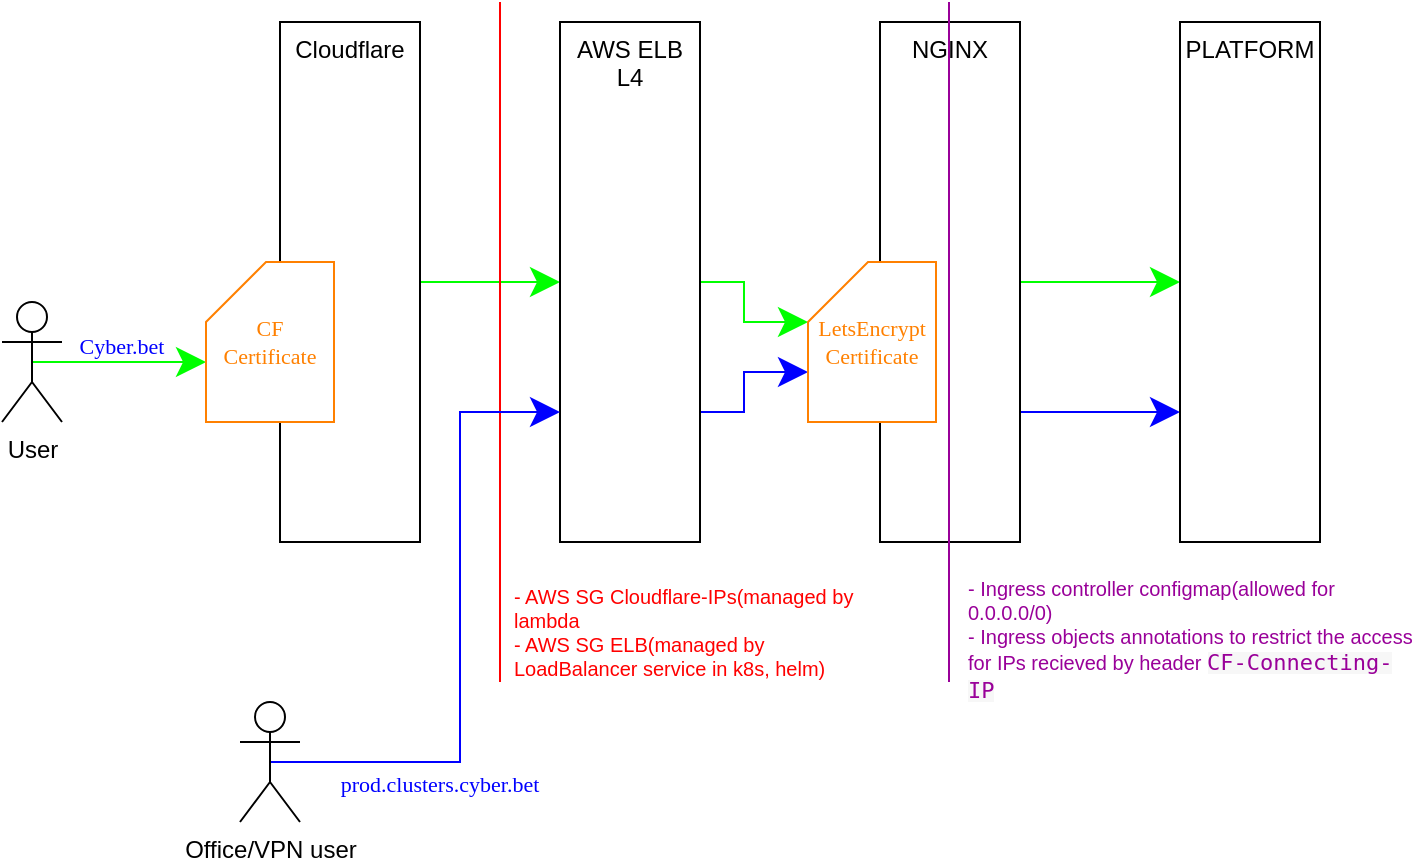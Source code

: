 <mxfile version="15.9.3" type="github">
  <diagram id="E5xBfFjXKruswPAKypPt" name="Page-1">
    <mxGraphModel dx="1033" dy="626" grid="1" gridSize="10" guides="1" tooltips="1" connect="1" arrows="1" fold="1" page="1" pageScale="1" pageWidth="827" pageHeight="1169" math="0" shadow="0">
      <root>
        <mxCell id="0" />
        <mxCell id="1" parent="0" />
        <mxCell id="FDzk7kAJ6XmJwjqYeY87-13" style="edgeStyle=orthogonalEdgeStyle;rounded=0;orthogonalLoop=1;jettySize=auto;html=1;exitX=0.5;exitY=0.5;exitDx=0;exitDy=0;exitPerimeter=0;entryX=0;entryY=0;entryDx=0;entryDy=50;fontFamily=Georgia;fontSize=11;fontColor=#990099;startSize=12;endSize=12;strokeColor=#00FF00;entryPerimeter=0;" edge="1" parent="1" source="FDzk7kAJ6XmJwjqYeY87-1" target="FDzk7kAJ6XmJwjqYeY87-21">
          <mxGeometry relative="1" as="geometry" />
        </mxCell>
        <mxCell id="FDzk7kAJ6XmJwjqYeY87-1" value="User" style="shape=umlActor;verticalLabelPosition=bottom;verticalAlign=top;html=1;outlineConnect=0;" vertex="1" parent="1">
          <mxGeometry x="11" y="160" width="30" height="60" as="geometry" />
        </mxCell>
        <mxCell id="FDzk7kAJ6XmJwjqYeY87-14" style="edgeStyle=orthogonalEdgeStyle;rounded=0;orthogonalLoop=1;jettySize=auto;html=1;exitX=1;exitY=0.5;exitDx=0;exitDy=0;entryX=0;entryY=0.5;entryDx=0;entryDy=0;fontFamily=Georgia;fontSize=11;fontColor=#990099;startSize=12;endSize=12;strokeColor=#00FF00;" edge="1" parent="1" source="FDzk7kAJ6XmJwjqYeY87-4" target="FDzk7kAJ6XmJwjqYeY87-5">
          <mxGeometry relative="1" as="geometry" />
        </mxCell>
        <mxCell id="FDzk7kAJ6XmJwjqYeY87-4" value="Cloudflare" style="rounded=0;whiteSpace=wrap;html=1;verticalAlign=top;" vertex="1" parent="1">
          <mxGeometry x="150" y="20" width="70" height="260" as="geometry" />
        </mxCell>
        <mxCell id="FDzk7kAJ6XmJwjqYeY87-15" style="edgeStyle=orthogonalEdgeStyle;rounded=0;orthogonalLoop=1;jettySize=auto;html=1;exitX=1;exitY=0.5;exitDx=0;exitDy=0;entryX=0;entryY=0;entryDx=0;entryDy=30;fontFamily=Georgia;fontSize=11;fontColor=#990099;startSize=12;endSize=12;strokeColor=#00FF00;entryPerimeter=0;" edge="1" parent="1" source="FDzk7kAJ6XmJwjqYeY87-5" target="FDzk7kAJ6XmJwjqYeY87-22">
          <mxGeometry relative="1" as="geometry" />
        </mxCell>
        <mxCell id="FDzk7kAJ6XmJwjqYeY87-19" style="edgeStyle=orthogonalEdgeStyle;rounded=0;orthogonalLoop=1;jettySize=auto;html=1;exitX=1;exitY=0.75;exitDx=0;exitDy=0;entryX=0;entryY=0.75;entryDx=0;entryDy=0;fontFamily=Georgia;fontSize=11;fontColor=#990099;startSize=12;endSize=12;strokeColor=#0000FF;startArrow=none;" edge="1" parent="1" source="FDzk7kAJ6XmJwjqYeY87-22" target="FDzk7kAJ6XmJwjqYeY87-6">
          <mxGeometry relative="1" as="geometry" />
        </mxCell>
        <mxCell id="FDzk7kAJ6XmJwjqYeY87-25" style="edgeStyle=orthogonalEdgeStyle;rounded=0;orthogonalLoop=1;jettySize=auto;html=1;exitX=1;exitY=0.75;exitDx=0;exitDy=0;entryX=0;entryY=0;entryDx=0;entryDy=55;entryPerimeter=0;fontFamily=Georgia;fontSize=11;fontColor=#FF8000;startSize=12;endSize=12;strokeColor=#0000FF;" edge="1" parent="1" source="FDzk7kAJ6XmJwjqYeY87-5" target="FDzk7kAJ6XmJwjqYeY87-22">
          <mxGeometry relative="1" as="geometry" />
        </mxCell>
        <mxCell id="FDzk7kAJ6XmJwjqYeY87-5" value="AWS ELB L4" style="rounded=0;whiteSpace=wrap;html=1;verticalAlign=top;" vertex="1" parent="1">
          <mxGeometry x="290" y="20" width="70" height="260" as="geometry" />
        </mxCell>
        <mxCell id="FDzk7kAJ6XmJwjqYeY87-16" style="edgeStyle=orthogonalEdgeStyle;rounded=0;orthogonalLoop=1;jettySize=auto;html=1;exitX=1;exitY=0.5;exitDx=0;exitDy=0;entryX=0;entryY=0.5;entryDx=0;entryDy=0;fontFamily=Georgia;fontSize=11;fontColor=#990099;startSize=12;endSize=12;strokeColor=#00FF00;" edge="1" parent="1" source="FDzk7kAJ6XmJwjqYeY87-6" target="FDzk7kAJ6XmJwjqYeY87-9">
          <mxGeometry relative="1" as="geometry" />
        </mxCell>
        <mxCell id="FDzk7kAJ6XmJwjqYeY87-20" style="edgeStyle=orthogonalEdgeStyle;rounded=0;orthogonalLoop=1;jettySize=auto;html=1;exitX=1;exitY=0.75;exitDx=0;exitDy=0;entryX=0;entryY=0.75;entryDx=0;entryDy=0;fontFamily=Georgia;fontSize=11;fontColor=#990099;startSize=12;endSize=12;strokeColor=#0000FF;" edge="1" parent="1" source="FDzk7kAJ6XmJwjqYeY87-6" target="FDzk7kAJ6XmJwjqYeY87-9">
          <mxGeometry relative="1" as="geometry" />
        </mxCell>
        <mxCell id="FDzk7kAJ6XmJwjqYeY87-6" value="NGINX" style="rounded=0;whiteSpace=wrap;html=1;verticalAlign=top;" vertex="1" parent="1">
          <mxGeometry x="450" y="20" width="70" height="260" as="geometry" />
        </mxCell>
        <mxCell id="FDzk7kAJ6XmJwjqYeY87-7" value="" style="endArrow=none;html=1;rounded=0;fontColor=#FF0000;spacing=5;strokeColor=#FF0000;endSize=12;startSize=12;" edge="1" parent="1">
          <mxGeometry width="50" height="50" relative="1" as="geometry">
            <mxPoint x="260" y="350" as="sourcePoint" />
            <mxPoint x="260" y="10" as="targetPoint" />
          </mxGeometry>
        </mxCell>
        <mxCell id="FDzk7kAJ6XmJwjqYeY87-8" value="- AWS SG Cloudflare-IPs(managed by lambda&lt;br style=&quot;font-size: 10px&quot;&gt;&lt;div style=&quot;font-size: 10px&quot;&gt;&lt;span style=&quot;font-size: 10px&quot;&gt;- AWS SG ELB(managed by LoadBalancer service in k8s, helm)&amp;nbsp;&lt;/span&gt;&lt;/div&gt;" style="text;html=1;strokeColor=none;fillColor=none;align=left;verticalAlign=middle;whiteSpace=wrap;rounded=0;fontColor=#FF0000;fontSize=10;" vertex="1" parent="1">
          <mxGeometry x="265" y="300" width="185" height="50" as="geometry" />
        </mxCell>
        <mxCell id="FDzk7kAJ6XmJwjqYeY87-9" value="PLATFORM" style="rounded=0;whiteSpace=wrap;html=1;verticalAlign=top;" vertex="1" parent="1">
          <mxGeometry x="600" y="20" width="70" height="260" as="geometry" />
        </mxCell>
        <mxCell id="FDzk7kAJ6XmJwjqYeY87-10" value="" style="endArrow=none;html=1;rounded=0;fontColor=#990099;spacing=5;strokeColor=#990099;endSize=12;startSize=12;" edge="1" parent="1">
          <mxGeometry width="50" height="50" relative="1" as="geometry">
            <mxPoint x="484.5" y="350" as="sourcePoint" />
            <mxPoint x="484.5" y="10" as="targetPoint" />
          </mxGeometry>
        </mxCell>
        <mxCell id="FDzk7kAJ6XmJwjqYeY87-11" value="- Ingress controller configmap(allowed for 0.0.0.0/0)&lt;br&gt;- Ingress objects annotations to restrict the access for IPs recieved by header&amp;nbsp;&lt;span style=&quot;font-family: monospace, monospace; background-color: rgb(247, 247, 247);&quot;&gt;&lt;font style=&quot;font-size: 11px&quot;&gt;CF-Connecting-IP&lt;/font&gt;&lt;/span&gt;" style="text;html=1;strokeColor=none;fillColor=none;align=left;verticalAlign=middle;whiteSpace=wrap;rounded=0;fontColor=#990099;fontSize=10;" vertex="1" parent="1">
          <mxGeometry x="492" y="304" width="225" height="50" as="geometry" />
        </mxCell>
        <mxCell id="FDzk7kAJ6XmJwjqYeY87-18" style="edgeStyle=orthogonalEdgeStyle;rounded=0;orthogonalLoop=1;jettySize=auto;html=1;exitX=0.5;exitY=0.5;exitDx=0;exitDy=0;exitPerimeter=0;entryX=0;entryY=0.75;entryDx=0;entryDy=0;fontFamily=Georgia;fontSize=11;fontColor=#990099;startSize=12;endSize=12;strokeColor=#0000FF;" edge="1" parent="1" source="FDzk7kAJ6XmJwjqYeY87-17" target="FDzk7kAJ6XmJwjqYeY87-5">
          <mxGeometry relative="1" as="geometry">
            <Array as="points">
              <mxPoint x="240" y="390" />
              <mxPoint x="240" y="215" />
            </Array>
          </mxGeometry>
        </mxCell>
        <mxCell id="FDzk7kAJ6XmJwjqYeY87-17" value="Office/VPN user" style="shape=umlActor;verticalLabelPosition=bottom;verticalAlign=top;html=1;outlineConnect=0;" vertex="1" parent="1">
          <mxGeometry x="130" y="360" width="30" height="60" as="geometry" />
        </mxCell>
        <mxCell id="FDzk7kAJ6XmJwjqYeY87-21" value="&lt;font color=&quot;#ff8000&quot;&gt;CF Certificate&lt;/font&gt;" style="shape=card;whiteSpace=wrap;html=1;fontFamily=Georgia;fontSize=11;fontColor=#990099;strokeColor=#FF8000;" vertex="1" parent="1">
          <mxGeometry x="113" y="140" width="64" height="80" as="geometry" />
        </mxCell>
        <mxCell id="FDzk7kAJ6XmJwjqYeY87-22" value="&lt;font color=&quot;#ff8000&quot;&gt;LetsEncrypt Certificate&lt;/font&gt;" style="shape=card;whiteSpace=wrap;html=1;fontFamily=Georgia;fontSize=11;fontColor=#990099;strokeColor=#FF8000;" vertex="1" parent="1">
          <mxGeometry x="414" y="140" width="64" height="80" as="geometry" />
        </mxCell>
        <mxCell id="FDzk7kAJ6XmJwjqYeY87-26" value="&lt;font color=&quot;#0000ff&quot;&gt;Cyber.bet&lt;/font&gt;" style="text;html=1;strokeColor=none;fillColor=none;align=center;verticalAlign=middle;whiteSpace=wrap;rounded=0;fontFamily=Georgia;fontSize=11;fontColor=#FF8000;" vertex="1" parent="1">
          <mxGeometry x="41" y="167" width="60" height="30" as="geometry" />
        </mxCell>
        <mxCell id="FDzk7kAJ6XmJwjqYeY87-27" value="&lt;font color=&quot;#0000ff&quot;&gt;prod.clusters.cyber.bet&lt;/font&gt;" style="text;html=1;strokeColor=none;fillColor=none;align=center;verticalAlign=middle;whiteSpace=wrap;rounded=0;fontFamily=Georgia;fontSize=11;fontColor=#FF8000;" vertex="1" parent="1">
          <mxGeometry x="200" y="386" width="60" height="30" as="geometry" />
        </mxCell>
      </root>
    </mxGraphModel>
  </diagram>
</mxfile>
